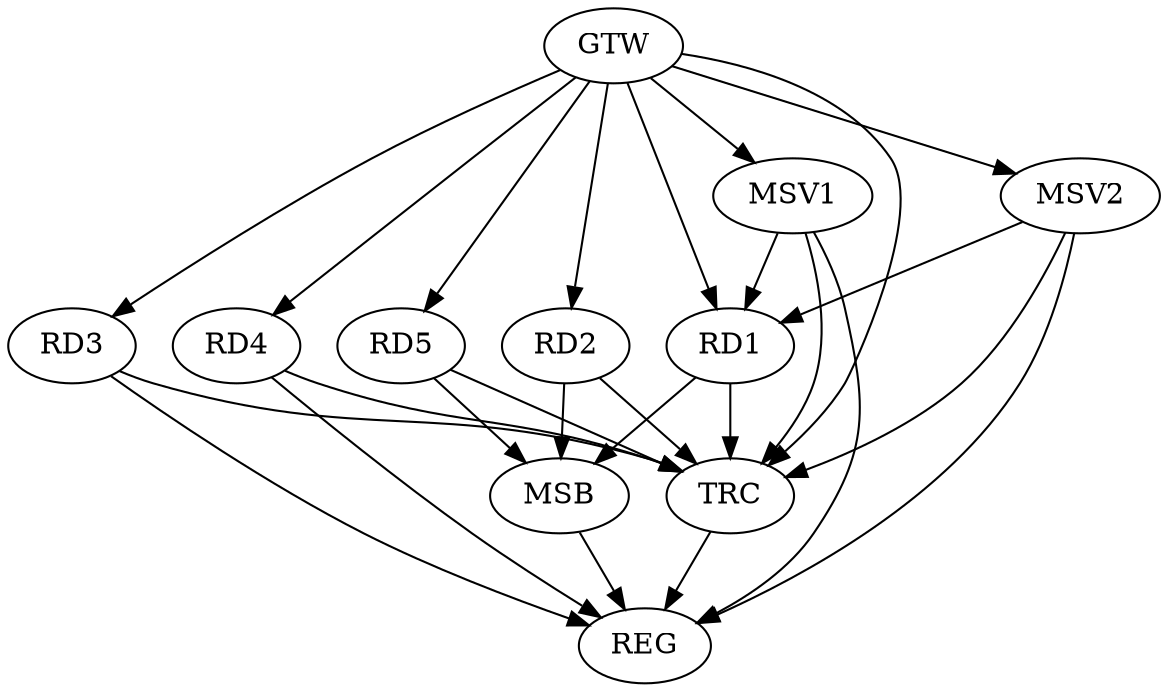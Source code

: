 strict digraph G {
  RD1 [ label="RD1" ];
  RD2 [ label="RD2" ];
  RD3 [ label="RD3" ];
  RD4 [ label="RD4" ];
  RD5 [ label="RD5" ];
  GTW [ label="GTW" ];
  REG [ label="REG" ];
  MSB [ label="MSB" ];
  TRC [ label="TRC" ];
  MSV1 [ label="MSV1" ];
  MSV2 [ label="MSV2" ];
  GTW -> RD1;
  GTW -> RD2;
  GTW -> RD3;
  GTW -> RD4;
  GTW -> RD5;
  RD3 -> REG;
  RD4 -> REG;
  RD1 -> MSB;
  MSB -> REG;
  RD2 -> MSB;
  RD5 -> MSB;
  RD1 -> TRC;
  RD2 -> TRC;
  RD3 -> TRC;
  RD4 -> TRC;
  RD5 -> TRC;
  GTW -> TRC;
  TRC -> REG;
  MSV1 -> RD1;
  GTW -> MSV1;
  MSV1 -> REG;
  MSV1 -> TRC;
  MSV2 -> RD1;
  GTW -> MSV2;
  MSV2 -> REG;
  MSV2 -> TRC;
}

